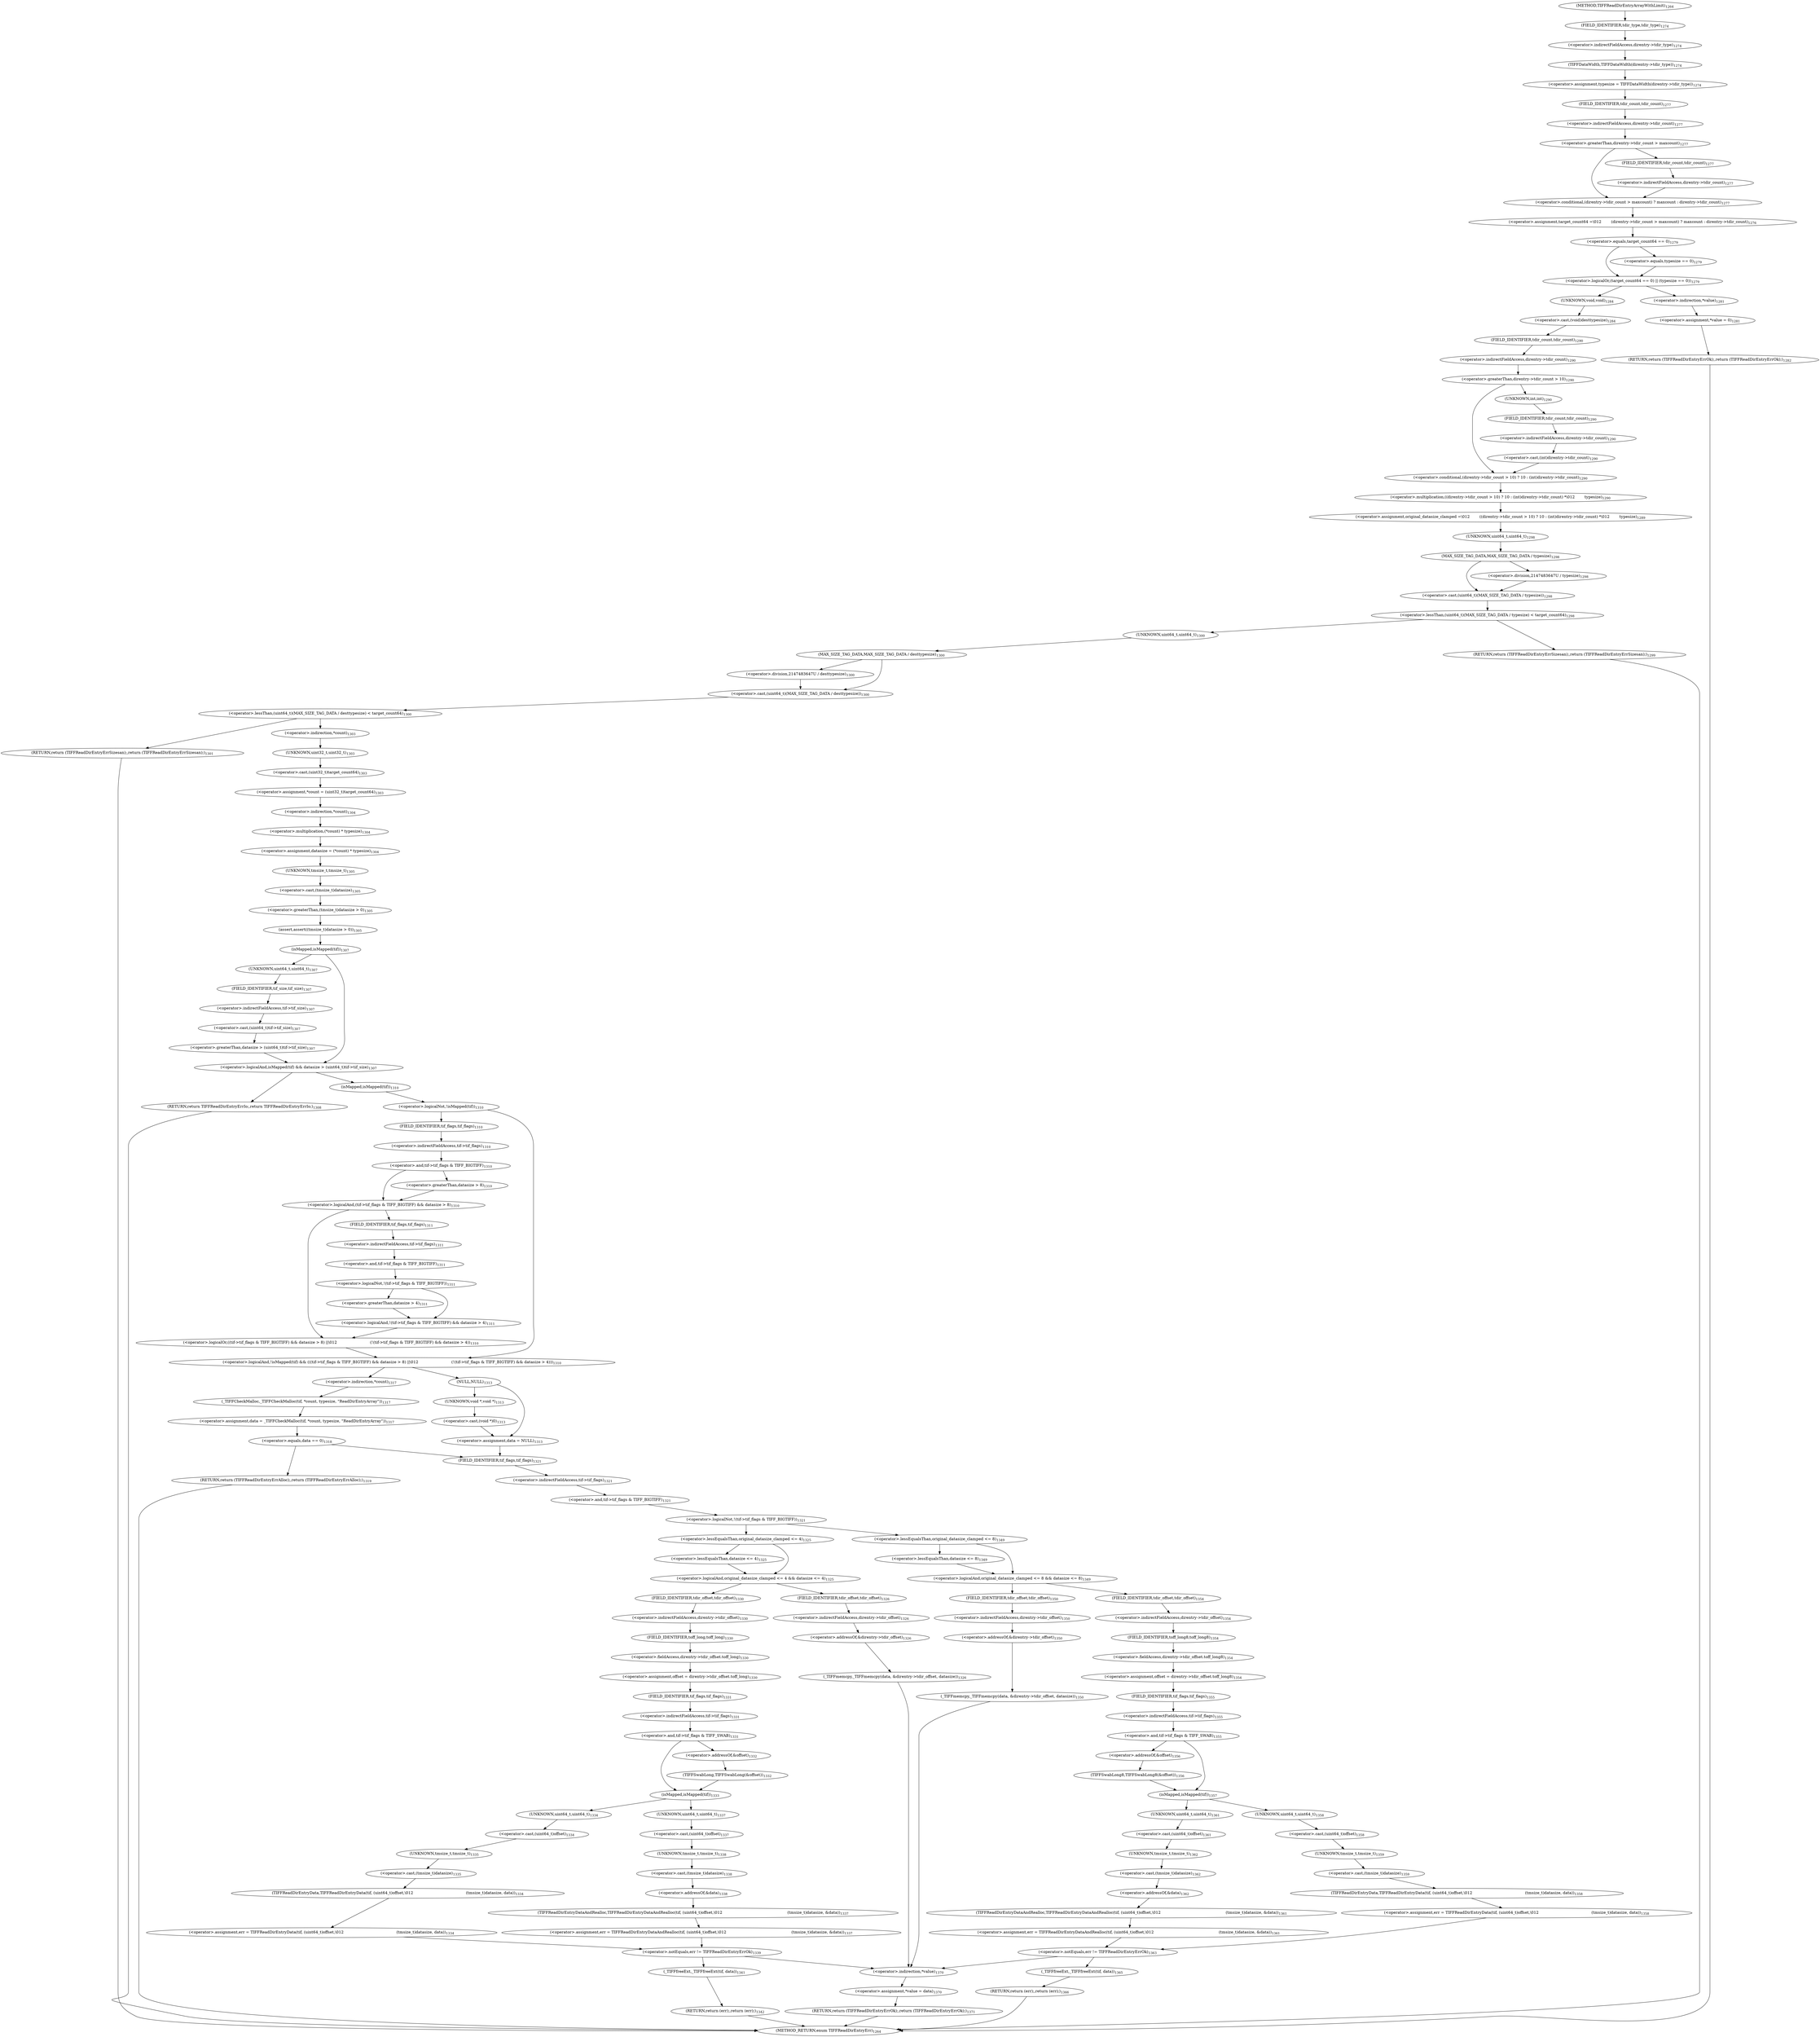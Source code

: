 digraph "TIFFReadDirEntryArrayWithLimit" {  
"80810" [label = <(&lt;operator&gt;.assignment,typesize = TIFFDataWidth(direntry-&gt;tdir_type))<SUB>1274</SUB>> ]
"80816" [label = <(&lt;operator&gt;.assignment,target_count64 =\012        (direntry-&gt;tdir_count &gt; maxcount) ? maxcount : direntry-&gt;tdir_count)<SUB>1276</SUB>> ]
"80843" [label = <(&lt;operator&gt;.cast,(void)desttypesize)<SUB>1284</SUB>> ]
"80846" [label = <(&lt;operator&gt;.assignment,original_datasize_clamped =\012        ((direntry-&gt;tdir_count &gt; 10) ? 10 : (int)direntry-&gt;tdir_count) *\012        typesize)<SUB>1289</SUB>> ]
"80888" [label = <(&lt;operator&gt;.assignment,*count = (uint32_t)target_count64)<SUB>1303</SUB>> ]
"80894" [label = <(&lt;operator&gt;.assignment,datasize = (*count) * typesize)<SUB>1304</SUB>> ]
"80900" [label = <(assert,assert((tmsize_t)datasize &gt; 0))<SUB>1305</SUB>> ]
"81132" [label = <(&lt;operator&gt;.assignment,*value = data)<SUB>1370</SUB>> ]
"81136" [label = <(RETURN,return (TIFFReadDirEntryErrOk);,return (TIFFReadDirEntryErrOk);)<SUB>1371</SUB>> ]
"80812" [label = <(TIFFDataWidth,TIFFDataWidth(direntry-&gt;tdir_type))<SUB>1274</SUB>> ]
"80818" [label = <(&lt;operator&gt;.conditional,(direntry-&gt;tdir_count &gt; maxcount) ? maxcount : direntry-&gt;tdir_count)<SUB>1277</SUB>> ]
"80829" [label = <(&lt;operator&gt;.logicalOr,(target_count64 == 0) || (typesize == 0))<SUB>1279</SUB>> ]
"80844" [label = <(UNKNOWN,void,void)<SUB>1284</SUB>> ]
"80848" [label = <(&lt;operator&gt;.multiplication,((direntry-&gt;tdir_count &gt; 10) ? 10 : (int)direntry-&gt;tdir_count) *\012        typesize)<SUB>1290</SUB>> ]
"80863" [label = <(&lt;operator&gt;.lessThan,(uint64_t)(MAX_SIZE_TAG_DATA / typesize) &lt; target_count64)<SUB>1298</SUB>> ]
"80876" [label = <(&lt;operator&gt;.lessThan,(uint64_t)(MAX_SIZE_TAG_DATA / desttypesize) &lt; target_count64)<SUB>1300</SUB>> ]
"80889" [label = <(&lt;operator&gt;.indirection,*count)<SUB>1303</SUB>> ]
"80891" [label = <(&lt;operator&gt;.cast,(uint32_t)target_count64)<SUB>1303</SUB>> ]
"80896" [label = <(&lt;operator&gt;.multiplication,(*count) * typesize)<SUB>1304</SUB>> ]
"80901" [label = <(&lt;operator&gt;.greaterThan,(tmsize_t)datasize &gt; 0)<SUB>1305</SUB>> ]
"80907" [label = <(&lt;operator&gt;.logicalAnd,isMapped(tif) &amp;&amp; datasize &gt; (uint64_t)tif-&gt;tif_size)<SUB>1307</SUB>> ]
"80921" [label = <(&lt;operator&gt;.logicalAnd,!isMapped(tif) &amp;&amp; (((tif-&gt;tif_flags &amp; TIFF_BIGTIFF) &amp;&amp; datasize &gt; 8) ||\012                           (!(tif-&gt;tif_flags &amp; TIFF_BIGTIFF) &amp;&amp; datasize &gt; 4)))<SUB>1310</SUB>> ]
"80971" [label = <(&lt;operator&gt;.logicalNot,!(tif-&gt;tif_flags &amp; TIFF_BIGTIFF))<SUB>1321</SUB>> ]
"81133" [label = <(&lt;operator&gt;.indirection,*value)<SUB>1370</SUB>> ]
"80813" [label = <(&lt;operator&gt;.indirectFieldAccess,direntry-&gt;tdir_type)<SUB>1274</SUB>> ]
"80819" [label = <(&lt;operator&gt;.greaterThan,direntry-&gt;tdir_count &gt; maxcount)<SUB>1277</SUB>> ]
"80825" [label = <(&lt;operator&gt;.indirectFieldAccess,direntry-&gt;tdir_count)<SUB>1277</SUB>> ]
"80830" [label = <(&lt;operator&gt;.equals,target_count64 == 0)<SUB>1279</SUB>> ]
"80833" [label = <(&lt;operator&gt;.equals,typesize == 0)<SUB>1279</SUB>> ]
"80837" [label = <(&lt;operator&gt;.assignment,*value = 0)<SUB>1281</SUB>> ]
"80841" [label = <(RETURN,return (TIFFReadDirEntryErrOk);,return (TIFFReadDirEntryErrOk);)<SUB>1282</SUB>> ]
"80849" [label = <(&lt;operator&gt;.conditional,(direntry-&gt;tdir_count &gt; 10) ? 10 : (int)direntry-&gt;tdir_count)<SUB>1290</SUB>> ]
"80864" [label = <(&lt;operator&gt;.cast,(uint64_t)(MAX_SIZE_TAG_DATA / typesize))<SUB>1298</SUB>> ]
"80873" [label = <(RETURN,return (TIFFReadDirEntryErrSizesan);,return (TIFFReadDirEntryErrSizesan);)<SUB>1299</SUB>> ]
"80877" [label = <(&lt;operator&gt;.cast,(uint64_t)(MAX_SIZE_TAG_DATA / desttypesize))<SUB>1300</SUB>> ]
"80886" [label = <(RETURN,return (TIFFReadDirEntryErrSizesan);,return (TIFFReadDirEntryErrSizesan);)<SUB>1301</SUB>> ]
"80892" [label = <(UNKNOWN,uint32_t,uint32_t)<SUB>1303</SUB>> ]
"80897" [label = <(&lt;operator&gt;.indirection,*count)<SUB>1304</SUB>> ]
"80902" [label = <(&lt;operator&gt;.cast,(tmsize_t)datasize)<SUB>1305</SUB>> ]
"80908" [label = <(isMapped,isMapped(tif))<SUB>1307</SUB>> ]
"80910" [label = <(&lt;operator&gt;.greaterThan,datasize &gt; (uint64_t)tif-&gt;tif_size)<SUB>1307</SUB>> ]
"80918" [label = <(RETURN,return TIFFReadDirEntryErrIo;,return TIFFReadDirEntryErrIo;)<SUB>1308</SUB>> ]
"80922" [label = <(&lt;operator&gt;.logicalNot,!isMapped(tif))<SUB>1310</SUB>> ]
"80925" [label = <(&lt;operator&gt;.logicalOr,((tif-&gt;tif_flags &amp; TIFF_BIGTIFF) &amp;&amp; datasize &gt; 8) ||\012                           (!(tif-&gt;tif_flags &amp; TIFF_BIGTIFF) &amp;&amp; datasize &gt; 4))<SUB>1310</SUB>> ]
"80946" [label = <(&lt;operator&gt;.assignment,data = NULL)<SUB>1313</SUB>> ]
"80972" [label = <(&lt;operator&gt;.and,tif-&gt;tif_flags &amp; TIFF_BIGTIFF)<SUB>1321</SUB>> ]
"80815" [label = <(FIELD_IDENTIFIER,tdir_type,tdir_type)<SUB>1274</SUB>> ]
"80820" [label = <(&lt;operator&gt;.indirectFieldAccess,direntry-&gt;tdir_count)<SUB>1277</SUB>> ]
"80827" [label = <(FIELD_IDENTIFIER,tdir_count,tdir_count)<SUB>1277</SUB>> ]
"80838" [label = <(&lt;operator&gt;.indirection,*value)<SUB>1281</SUB>> ]
"80850" [label = <(&lt;operator&gt;.greaterThan,direntry-&gt;tdir_count &gt; 10)<SUB>1290</SUB>> ]
"80856" [label = <(&lt;operator&gt;.cast,(int)direntry-&gt;tdir_count)<SUB>1290</SUB>> ]
"80865" [label = <(UNKNOWN,uint64_t,uint64_t)<SUB>1298</SUB>> ]
"80866" [label = <(MAX_SIZE_TAG_DATA,MAX_SIZE_TAG_DATA / typesize)<SUB>1298</SUB>> ]
"80878" [label = <(UNKNOWN,uint64_t,uint64_t)<SUB>1300</SUB>> ]
"80879" [label = <(MAX_SIZE_TAG_DATA,MAX_SIZE_TAG_DATA / desttypesize)<SUB>1300</SUB>> ]
"80903" [label = <(UNKNOWN,tmsize_t,tmsize_t)<SUB>1305</SUB>> ]
"80912" [label = <(&lt;operator&gt;.cast,(uint64_t)tif-&gt;tif_size)<SUB>1307</SUB>> ]
"80923" [label = <(isMapped,isMapped(tif))<SUB>1310</SUB>> ]
"80926" [label = <(&lt;operator&gt;.logicalAnd,(tif-&gt;tif_flags &amp; TIFF_BIGTIFF) &amp;&amp; datasize &gt; 8)<SUB>1310</SUB>> ]
"80935" [label = <(&lt;operator&gt;.logicalAnd,!(tif-&gt;tif_flags &amp; TIFF_BIGTIFF) &amp;&amp; datasize &gt; 4)<SUB>1311</SUB>> ]
"80948" [label = <(NULL,NULL)<SUB>1313</SUB>> ]
"80955" [label = <(&lt;operator&gt;.assignment,data = _TIFFCheckMalloc(tif, *count, typesize, &quot;ReadDirEntryArray&quot;))<SUB>1317</SUB>> ]
"80973" [label = <(&lt;operator&gt;.indirectFieldAccess,tif-&gt;tif_flags)<SUB>1321</SUB>> ]
"80979" [label = <(&lt;operator&gt;.logicalAnd,original_datasize_clamped &lt;= 4 &amp;&amp; datasize &lt;= 4)<SUB>1325</SUB>> ]
"80822" [label = <(FIELD_IDENTIFIER,tdir_count,tdir_count)<SUB>1277</SUB>> ]
"80851" [label = <(&lt;operator&gt;.indirectFieldAccess,direntry-&gt;tdir_count)<SUB>1290</SUB>> ]
"80857" [label = <(UNKNOWN,int,int)<SUB>1290</SUB>> ]
"80858" [label = <(&lt;operator&gt;.indirectFieldAccess,direntry-&gt;tdir_count)<SUB>1290</SUB>> ]
"80913" [label = <(UNKNOWN,uint64_t,uint64_t)<SUB>1307</SUB>> ]
"80914" [label = <(&lt;operator&gt;.indirectFieldAccess,tif-&gt;tif_size)<SUB>1307</SUB>> ]
"80927" [label = <(&lt;operator&gt;.and,tif-&gt;tif_flags &amp; TIFF_BIGTIFF)<SUB>1310</SUB>> ]
"80932" [label = <(&lt;operator&gt;.greaterThan,datasize &gt; 8)<SUB>1310</SUB>> ]
"80936" [label = <(&lt;operator&gt;.logicalNot,!(tif-&gt;tif_flags &amp; TIFF_BIGTIFF))<SUB>1311</SUB>> ]
"80942" [label = <(&lt;operator&gt;.greaterThan,datasize &gt; 4)<SUB>1311</SUB>> ]
"80957" [label = <(_TIFFCheckMalloc,_TIFFCheckMalloc(tif, *count, typesize, &quot;ReadDirEntryArray&quot;))<SUB>1317</SUB>> ]
"80964" [label = <(&lt;operator&gt;.equals,data == 0)<SUB>1318</SUB>> ]
"80975" [label = <(FIELD_IDENTIFIER,tif_flags,tif_flags)<SUB>1321</SUB>> ]
"80980" [label = <(&lt;operator&gt;.lessEqualsThan,original_datasize_clamped &lt;= 4)<SUB>1325</SUB>> ]
"80983" [label = <(&lt;operator&gt;.lessEqualsThan,datasize &lt;= 4)<SUB>1325</SUB>> ]
"80987" [label = <(_TIFFmemcpy,_TIFFmemcpy(data, &amp;direntry-&gt;tdir_offset, datasize))<SUB>1326</SUB>> ]
"81057" [label = <(&lt;operator&gt;.logicalAnd,original_datasize_clamped &lt;= 8 &amp;&amp; datasize &lt;= 8)<SUB>1349</SUB>> ]
"80853" [label = <(FIELD_IDENTIFIER,tdir_count,tdir_count)<SUB>1290</SUB>> ]
"80860" [label = <(FIELD_IDENTIFIER,tdir_count,tdir_count)<SUB>1290</SUB>> ]
"80868" [label = <(&lt;operator&gt;.division,2147483647U / typesize)<SUB>1298</SUB>> ]
"80881" [label = <(&lt;operator&gt;.division,2147483647U / desttypesize)<SUB>1300</SUB>> ]
"80916" [label = <(FIELD_IDENTIFIER,tif_size,tif_size)<SUB>1307</SUB>> ]
"80928" [label = <(&lt;operator&gt;.indirectFieldAccess,tif-&gt;tif_flags)<SUB>1310</SUB>> ]
"80937" [label = <(&lt;operator&gt;.and,tif-&gt;tif_flags &amp; TIFF_BIGTIFF)<SUB>1311</SUB>> ]
"80950" [label = <(&lt;operator&gt;.cast,(void *)0)<SUB>1313</SUB>> ]
"80959" [label = <(&lt;operator&gt;.indirection,*count)<SUB>1317</SUB>> ]
"80968" [label = <(RETURN,return (TIFFReadDirEntryErrAlloc);,return (TIFFReadDirEntryErrAlloc);)<SUB>1319</SUB>> ]
"80989" [label = <(&lt;operator&gt;.addressOf,&amp;direntry-&gt;tdir_offset)<SUB>1326</SUB>> ]
"80998" [label = <(&lt;operator&gt;.assignment,offset = direntry-&gt;tdir_offset.toff_long)<SUB>1330</SUB>> ]
"81058" [label = <(&lt;operator&gt;.lessEqualsThan,original_datasize_clamped &lt;= 8)<SUB>1349</SUB>> ]
"81061" [label = <(&lt;operator&gt;.lessEqualsThan,datasize &lt;= 8)<SUB>1349</SUB>> ]
"81065" [label = <(_TIFFmemcpy,_TIFFmemcpy(data, &amp;direntry-&gt;tdir_offset, datasize))<SUB>1350</SUB>> ]
"80930" [label = <(FIELD_IDENTIFIER,tif_flags,tif_flags)<SUB>1310</SUB>> ]
"80938" [label = <(&lt;operator&gt;.indirectFieldAccess,tif-&gt;tif_flags)<SUB>1311</SUB>> ]
"80951" [label = <(UNKNOWN,void *,void *)<SUB>1313</SUB>> ]
"80990" [label = <(&lt;operator&gt;.indirectFieldAccess,direntry-&gt;tdir_offset)<SUB>1326</SUB>> ]
"81000" [label = <(&lt;operator&gt;.fieldAccess,direntry-&gt;tdir_offset.toff_long)<SUB>1330</SUB>> ]
"81006" [label = <(&lt;operator&gt;.and,tif-&gt;tif_flags &amp; TIFF_SWAB)<SUB>1331</SUB>> ]
"81016" [label = <(isMapped,isMapped(tif))<SUB>1333</SUB>> ]
"81045" [label = <(&lt;operator&gt;.notEquals,err != TIFFReadDirEntryErrOk)<SUB>1339</SUB>> ]
"81067" [label = <(&lt;operator&gt;.addressOf,&amp;direntry-&gt;tdir_offset)<SUB>1350</SUB>> ]
"81076" [label = <(&lt;operator&gt;.assignment,offset = direntry-&gt;tdir_offset.toff_long8)<SUB>1354</SUB>> ]
"80940" [label = <(FIELD_IDENTIFIER,tif_flags,tif_flags)<SUB>1311</SUB>> ]
"80992" [label = <(FIELD_IDENTIFIER,tdir_offset,tdir_offset)<SUB>1326</SUB>> ]
"81001" [label = <(&lt;operator&gt;.indirectFieldAccess,direntry-&gt;tdir_offset)<SUB>1330</SUB>> ]
"81004" [label = <(FIELD_IDENTIFIER,toff_long,toff_long)<SUB>1330</SUB>> ]
"81007" [label = <(&lt;operator&gt;.indirectFieldAccess,tif-&gt;tif_flags)<SUB>1331</SUB>> ]
"81012" [label = <(TIFFSwabLong,TIFFSwabLong(&amp;offset))<SUB>1332</SUB>> ]
"81019" [label = <(&lt;operator&gt;.assignment,err = TIFFReadDirEntryData(tif, (uint64_t)offset,\012                                           (tmsize_t)datasize, data))<SUB>1334</SUB>> ]
"81049" [label = <(_TIFFfreeExt,_TIFFfreeExt(tif, data))<SUB>1341</SUB>> ]
"81052" [label = <(RETURN,return (err);,return (err);)<SUB>1342</SUB>> ]
"81068" [label = <(&lt;operator&gt;.indirectFieldAccess,direntry-&gt;tdir_offset)<SUB>1350</SUB>> ]
"81078" [label = <(&lt;operator&gt;.fieldAccess,direntry-&gt;tdir_offset.toff_long8)<SUB>1354</SUB>> ]
"81084" [label = <(&lt;operator&gt;.and,tif-&gt;tif_flags &amp; TIFF_SWAB)<SUB>1355</SUB>> ]
"81094" [label = <(isMapped,isMapped(tif))<SUB>1357</SUB>> ]
"81123" [label = <(&lt;operator&gt;.notEquals,err != TIFFReadDirEntryErrOk)<SUB>1363</SUB>> ]
"81003" [label = <(FIELD_IDENTIFIER,tdir_offset,tdir_offset)<SUB>1330</SUB>> ]
"81009" [label = <(FIELD_IDENTIFIER,tif_flags,tif_flags)<SUB>1331</SUB>> ]
"81013" [label = <(&lt;operator&gt;.addressOf,&amp;offset)<SUB>1332</SUB>> ]
"81021" [label = <(TIFFReadDirEntryData,TIFFReadDirEntryData(tif, (uint64_t)offset,\012                                           (tmsize_t)datasize, data))<SUB>1334</SUB>> ]
"81032" [label = <(&lt;operator&gt;.assignment,err = TIFFReadDirEntryDataAndRealloc(tif, (uint64_t)offset,\012                                                     (tmsize_t)datasize, &amp;data))<SUB>1337</SUB>> ]
"81070" [label = <(FIELD_IDENTIFIER,tdir_offset,tdir_offset)<SUB>1350</SUB>> ]
"81079" [label = <(&lt;operator&gt;.indirectFieldAccess,direntry-&gt;tdir_offset)<SUB>1354</SUB>> ]
"81082" [label = <(FIELD_IDENTIFIER,toff_long8,toff_long8)<SUB>1354</SUB>> ]
"81085" [label = <(&lt;operator&gt;.indirectFieldAccess,tif-&gt;tif_flags)<SUB>1355</SUB>> ]
"81090" [label = <(TIFFSwabLong8,TIFFSwabLong8(&amp;offset))<SUB>1356</SUB>> ]
"81097" [label = <(&lt;operator&gt;.assignment,err = TIFFReadDirEntryData(tif, (uint64_t)offset,\012                                           (tmsize_t)datasize, data))<SUB>1358</SUB>> ]
"81127" [label = <(_TIFFfreeExt,_TIFFfreeExt(tif, data))<SUB>1365</SUB>> ]
"81130" [label = <(RETURN,return (err);,return (err);)<SUB>1366</SUB>> ]
"81023" [label = <(&lt;operator&gt;.cast,(uint64_t)offset)<SUB>1334</SUB>> ]
"81026" [label = <(&lt;operator&gt;.cast,(tmsize_t)datasize)<SUB>1335</SUB>> ]
"81034" [label = <(TIFFReadDirEntryDataAndRealloc,TIFFReadDirEntryDataAndRealloc(tif, (uint64_t)offset,\012                                                     (tmsize_t)datasize, &amp;data))<SUB>1337</SUB>> ]
"81081" [label = <(FIELD_IDENTIFIER,tdir_offset,tdir_offset)<SUB>1354</SUB>> ]
"81087" [label = <(FIELD_IDENTIFIER,tif_flags,tif_flags)<SUB>1355</SUB>> ]
"81091" [label = <(&lt;operator&gt;.addressOf,&amp;offset)<SUB>1356</SUB>> ]
"81099" [label = <(TIFFReadDirEntryData,TIFFReadDirEntryData(tif, (uint64_t)offset,\012                                           (tmsize_t)datasize, data))<SUB>1358</SUB>> ]
"81110" [label = <(&lt;operator&gt;.assignment,err = TIFFReadDirEntryDataAndRealloc(tif, (uint64_t)offset,\012                                                     (tmsize_t)datasize, &amp;data))<SUB>1361</SUB>> ]
"81024" [label = <(UNKNOWN,uint64_t,uint64_t)<SUB>1334</SUB>> ]
"81027" [label = <(UNKNOWN,tmsize_t,tmsize_t)<SUB>1335</SUB>> ]
"81036" [label = <(&lt;operator&gt;.cast,(uint64_t)offset)<SUB>1337</SUB>> ]
"81039" [label = <(&lt;operator&gt;.cast,(tmsize_t)datasize)<SUB>1338</SUB>> ]
"81042" [label = <(&lt;operator&gt;.addressOf,&amp;data)<SUB>1338</SUB>> ]
"81101" [label = <(&lt;operator&gt;.cast,(uint64_t)offset)<SUB>1358</SUB>> ]
"81104" [label = <(&lt;operator&gt;.cast,(tmsize_t)datasize)<SUB>1359</SUB>> ]
"81112" [label = <(TIFFReadDirEntryDataAndRealloc,TIFFReadDirEntryDataAndRealloc(tif, (uint64_t)offset,\012                                                     (tmsize_t)datasize, &amp;data))<SUB>1361</SUB>> ]
"81037" [label = <(UNKNOWN,uint64_t,uint64_t)<SUB>1337</SUB>> ]
"81040" [label = <(UNKNOWN,tmsize_t,tmsize_t)<SUB>1338</SUB>> ]
"81102" [label = <(UNKNOWN,uint64_t,uint64_t)<SUB>1358</SUB>> ]
"81105" [label = <(UNKNOWN,tmsize_t,tmsize_t)<SUB>1359</SUB>> ]
"81114" [label = <(&lt;operator&gt;.cast,(uint64_t)offset)<SUB>1361</SUB>> ]
"81117" [label = <(&lt;operator&gt;.cast,(tmsize_t)datasize)<SUB>1362</SUB>> ]
"81120" [label = <(&lt;operator&gt;.addressOf,&amp;data)<SUB>1362</SUB>> ]
"81115" [label = <(UNKNOWN,uint64_t,uint64_t)<SUB>1361</SUB>> ]
"81118" [label = <(UNKNOWN,tmsize_t,tmsize_t)<SUB>1362</SUB>> ]
"80797" [label = <(METHOD,TIFFReadDirEntryArrayWithLimit)<SUB>1264</SUB>> ]
"81138" [label = <(METHOD_RETURN,enum TIFFReadDirEntryErr)<SUB>1264</SUB>> ]
  "80810" -> "80822" 
  "80816" -> "80830" 
  "80843" -> "80853" 
  "80846" -> "80865" 
  "80888" -> "80897" 
  "80894" -> "80903" 
  "80900" -> "80908" 
  "81132" -> "81136" 
  "81136" -> "81138" 
  "80812" -> "80810" 
  "80818" -> "80816" 
  "80829" -> "80844" 
  "80829" -> "80838" 
  "80844" -> "80843" 
  "80848" -> "80846" 
  "80863" -> "80878" 
  "80863" -> "80873" 
  "80876" -> "80886" 
  "80876" -> "80889" 
  "80889" -> "80892" 
  "80891" -> "80888" 
  "80896" -> "80894" 
  "80901" -> "80900" 
  "80907" -> "80918" 
  "80907" -> "80923" 
  "80921" -> "80948" 
  "80921" -> "80959" 
  "80971" -> "80980" 
  "80971" -> "81058" 
  "81133" -> "81132" 
  "80813" -> "80812" 
  "80819" -> "80818" 
  "80819" -> "80827" 
  "80825" -> "80818" 
  "80830" -> "80829" 
  "80830" -> "80833" 
  "80833" -> "80829" 
  "80837" -> "80841" 
  "80841" -> "81138" 
  "80849" -> "80848" 
  "80864" -> "80863" 
  "80873" -> "81138" 
  "80877" -> "80876" 
  "80886" -> "81138" 
  "80892" -> "80891" 
  "80897" -> "80896" 
  "80902" -> "80901" 
  "80908" -> "80907" 
  "80908" -> "80913" 
  "80910" -> "80907" 
  "80918" -> "81138" 
  "80922" -> "80921" 
  "80922" -> "80930" 
  "80925" -> "80921" 
  "80946" -> "80975" 
  "80972" -> "80971" 
  "80815" -> "80813" 
  "80820" -> "80819" 
  "80827" -> "80825" 
  "80838" -> "80837" 
  "80850" -> "80857" 
  "80850" -> "80849" 
  "80856" -> "80849" 
  "80865" -> "80866" 
  "80866" -> "80864" 
  "80866" -> "80868" 
  "80878" -> "80879" 
  "80879" -> "80877" 
  "80879" -> "80881" 
  "80903" -> "80902" 
  "80912" -> "80910" 
  "80923" -> "80922" 
  "80926" -> "80925" 
  "80926" -> "80940" 
  "80935" -> "80925" 
  "80948" -> "80951" 
  "80948" -> "80946" 
  "80955" -> "80964" 
  "80973" -> "80972" 
  "80979" -> "80992" 
  "80979" -> "81003" 
  "80822" -> "80820" 
  "80851" -> "80850" 
  "80857" -> "80860" 
  "80858" -> "80856" 
  "80913" -> "80916" 
  "80914" -> "80912" 
  "80927" -> "80926" 
  "80927" -> "80932" 
  "80932" -> "80926" 
  "80936" -> "80935" 
  "80936" -> "80942" 
  "80942" -> "80935" 
  "80957" -> "80955" 
  "80964" -> "80968" 
  "80964" -> "80975" 
  "80975" -> "80973" 
  "80980" -> "80979" 
  "80980" -> "80983" 
  "80983" -> "80979" 
  "80987" -> "81133" 
  "81057" -> "81070" 
  "81057" -> "81081" 
  "80853" -> "80851" 
  "80860" -> "80858" 
  "80868" -> "80864" 
  "80881" -> "80877" 
  "80916" -> "80914" 
  "80928" -> "80927" 
  "80937" -> "80936" 
  "80950" -> "80946" 
  "80959" -> "80957" 
  "80968" -> "81138" 
  "80989" -> "80987" 
  "80998" -> "81009" 
  "81058" -> "81057" 
  "81058" -> "81061" 
  "81061" -> "81057" 
  "81065" -> "81133" 
  "80930" -> "80928" 
  "80938" -> "80937" 
  "80951" -> "80950" 
  "80990" -> "80989" 
  "81000" -> "80998" 
  "81006" -> "81013" 
  "81006" -> "81016" 
  "81016" -> "81024" 
  "81016" -> "81037" 
  "81045" -> "81049" 
  "81045" -> "81133" 
  "81067" -> "81065" 
  "81076" -> "81087" 
  "80940" -> "80938" 
  "80992" -> "80990" 
  "81001" -> "81004" 
  "81004" -> "81000" 
  "81007" -> "81006" 
  "81012" -> "81016" 
  "81019" -> "81045" 
  "81049" -> "81052" 
  "81052" -> "81138" 
  "81068" -> "81067" 
  "81078" -> "81076" 
  "81084" -> "81091" 
  "81084" -> "81094" 
  "81094" -> "81102" 
  "81094" -> "81115" 
  "81123" -> "81127" 
  "81123" -> "81133" 
  "81003" -> "81001" 
  "81009" -> "81007" 
  "81013" -> "81012" 
  "81021" -> "81019" 
  "81032" -> "81045" 
  "81070" -> "81068" 
  "81079" -> "81082" 
  "81082" -> "81078" 
  "81085" -> "81084" 
  "81090" -> "81094" 
  "81097" -> "81123" 
  "81127" -> "81130" 
  "81130" -> "81138" 
  "81023" -> "81027" 
  "81026" -> "81021" 
  "81034" -> "81032" 
  "81081" -> "81079" 
  "81087" -> "81085" 
  "81091" -> "81090" 
  "81099" -> "81097" 
  "81110" -> "81123" 
  "81024" -> "81023" 
  "81027" -> "81026" 
  "81036" -> "81040" 
  "81039" -> "81042" 
  "81042" -> "81034" 
  "81101" -> "81105" 
  "81104" -> "81099" 
  "81112" -> "81110" 
  "81037" -> "81036" 
  "81040" -> "81039" 
  "81102" -> "81101" 
  "81105" -> "81104" 
  "81114" -> "81118" 
  "81117" -> "81120" 
  "81120" -> "81112" 
  "81115" -> "81114" 
  "81118" -> "81117" 
  "80797" -> "80815" 
}
